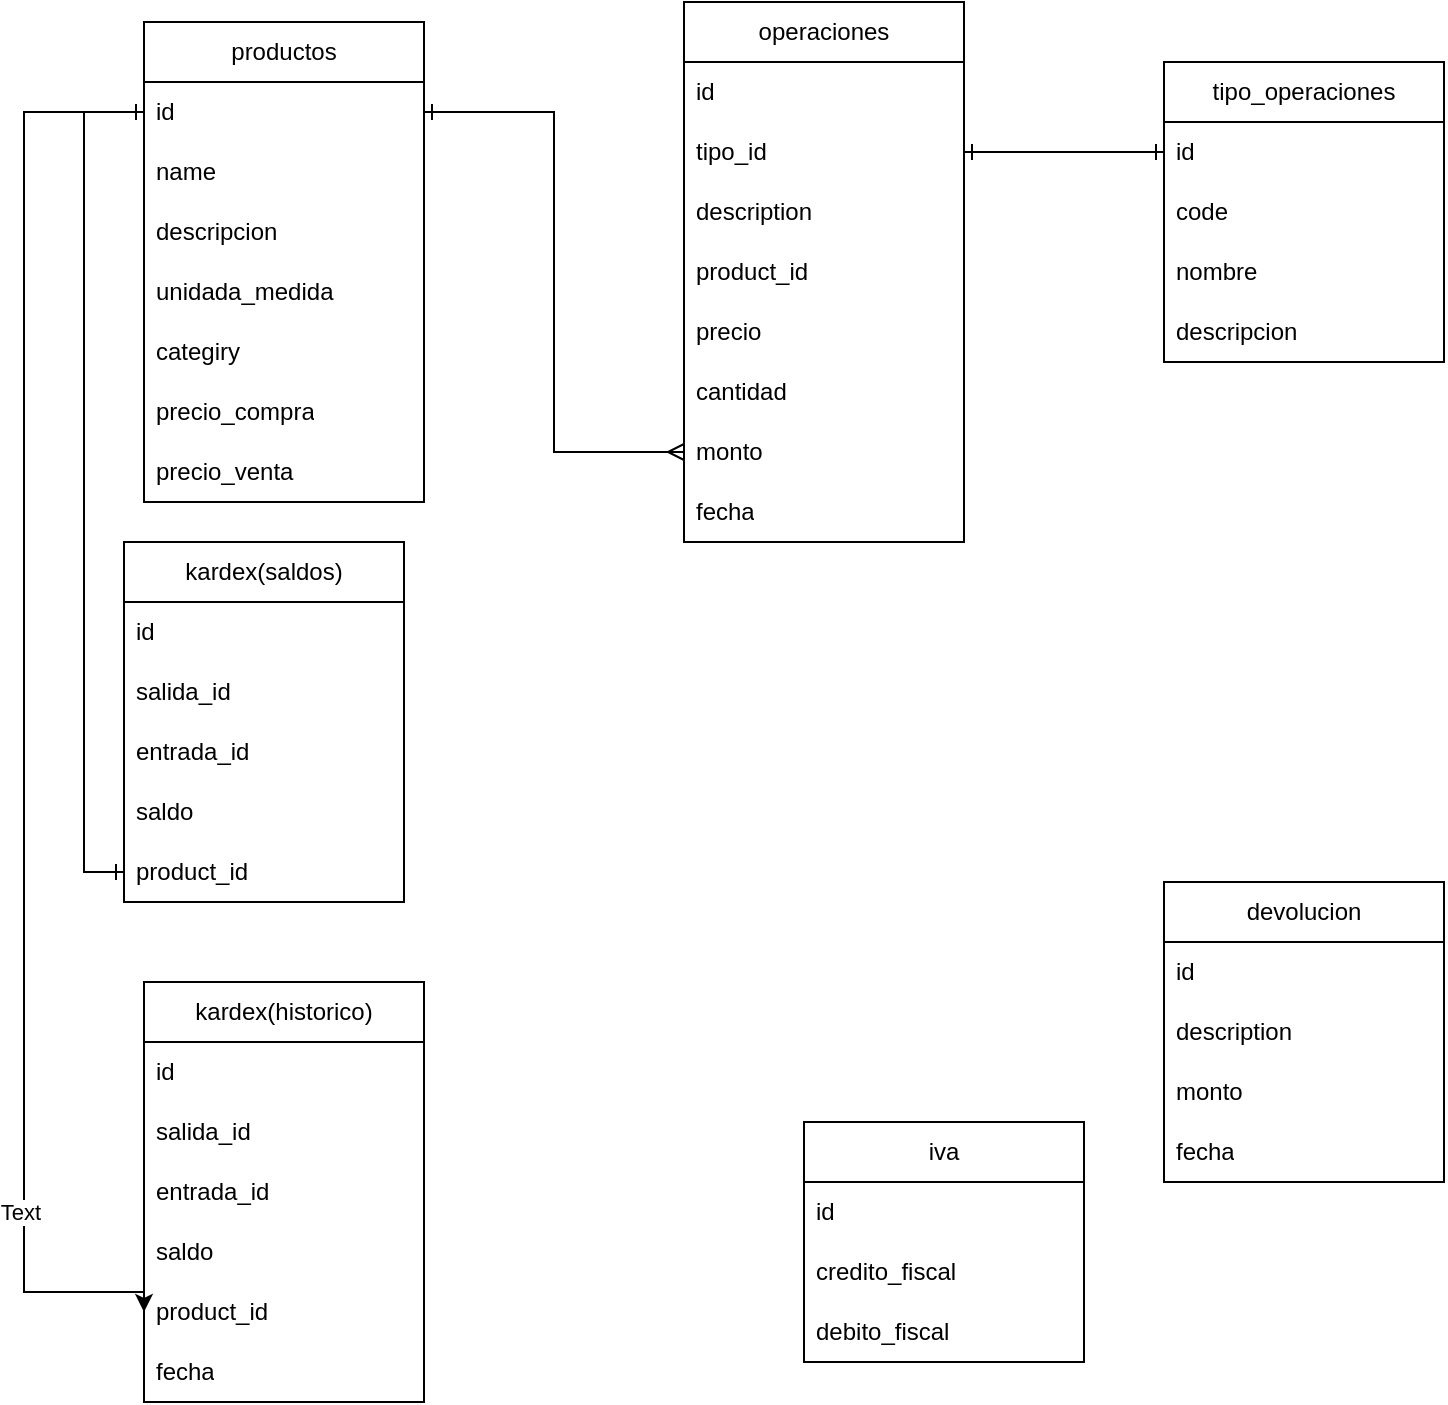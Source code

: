 <mxfile version="21.6.2" type="github">
  <diagram name="Página-1" id="OzHqC_37h07X0NTUWzOy">
    <mxGraphModel dx="875" dy="458" grid="1" gridSize="10" guides="1" tooltips="1" connect="1" arrows="1" fold="1" page="1" pageScale="1" pageWidth="827" pageHeight="1169" math="0" shadow="0">
      <root>
        <mxCell id="0" />
        <mxCell id="1" parent="0" />
        <mxCell id="4UV9uKUdeehPsNk5GP9F-1" value="productos" style="swimlane;fontStyle=0;childLayout=stackLayout;horizontal=1;startSize=30;horizontalStack=0;resizeParent=1;resizeParentMax=0;resizeLast=0;collapsible=1;marginBottom=0;whiteSpace=wrap;html=1;" parent="1" vertex="1">
          <mxGeometry x="130" y="120" width="140" height="240" as="geometry" />
        </mxCell>
        <mxCell id="4UV9uKUdeehPsNk5GP9F-2" value="id" style="text;strokeColor=none;fillColor=none;align=left;verticalAlign=middle;spacingLeft=4;spacingRight=4;overflow=hidden;points=[[0,0.5],[1,0.5]];portConstraint=eastwest;rotatable=0;whiteSpace=wrap;html=1;" parent="4UV9uKUdeehPsNk5GP9F-1" vertex="1">
          <mxGeometry y="30" width="140" height="30" as="geometry" />
        </mxCell>
        <mxCell id="4UV9uKUdeehPsNk5GP9F-3" value="name" style="text;strokeColor=none;fillColor=none;align=left;verticalAlign=middle;spacingLeft=4;spacingRight=4;overflow=hidden;points=[[0,0.5],[1,0.5]];portConstraint=eastwest;rotatable=0;whiteSpace=wrap;html=1;" parent="4UV9uKUdeehPsNk5GP9F-1" vertex="1">
          <mxGeometry y="60" width="140" height="30" as="geometry" />
        </mxCell>
        <mxCell id="4UV9uKUdeehPsNk5GP9F-4" value="descripcion" style="text;strokeColor=none;fillColor=none;align=left;verticalAlign=middle;spacingLeft=4;spacingRight=4;overflow=hidden;points=[[0,0.5],[1,0.5]];portConstraint=eastwest;rotatable=0;whiteSpace=wrap;html=1;" parent="4UV9uKUdeehPsNk5GP9F-1" vertex="1">
          <mxGeometry y="90" width="140" height="30" as="geometry" />
        </mxCell>
        <mxCell id="opginpAp5uXULNxP66XJ-15" value="unidada_medida" style="text;strokeColor=none;fillColor=none;align=left;verticalAlign=middle;spacingLeft=4;spacingRight=4;overflow=hidden;points=[[0,0.5],[1,0.5]];portConstraint=eastwest;rotatable=0;whiteSpace=wrap;html=1;" parent="4UV9uKUdeehPsNk5GP9F-1" vertex="1">
          <mxGeometry y="120" width="140" height="30" as="geometry" />
        </mxCell>
        <mxCell id="4UV9uKUdeehPsNk5GP9F-5" value="categiry" style="text;strokeColor=none;fillColor=none;align=left;verticalAlign=middle;spacingLeft=4;spacingRight=4;overflow=hidden;points=[[0,0.5],[1,0.5]];portConstraint=eastwest;rotatable=0;whiteSpace=wrap;html=1;" parent="4UV9uKUdeehPsNk5GP9F-1" vertex="1">
          <mxGeometry y="150" width="140" height="30" as="geometry" />
        </mxCell>
        <mxCell id="4UV9uKUdeehPsNk5GP9F-6" value="precio_compra" style="text;strokeColor=none;fillColor=none;align=left;verticalAlign=middle;spacingLeft=4;spacingRight=4;overflow=hidden;points=[[0,0.5],[1,0.5]];portConstraint=eastwest;rotatable=0;whiteSpace=wrap;html=1;" parent="4UV9uKUdeehPsNk5GP9F-1" vertex="1">
          <mxGeometry y="180" width="140" height="30" as="geometry" />
        </mxCell>
        <mxCell id="4UV9uKUdeehPsNk5GP9F-7" value="precio_venta" style="text;strokeColor=none;fillColor=none;align=left;verticalAlign=middle;spacingLeft=4;spacingRight=4;overflow=hidden;points=[[0,0.5],[1,0.5]];portConstraint=eastwest;rotatable=0;whiteSpace=wrap;html=1;" parent="4UV9uKUdeehPsNk5GP9F-1" vertex="1">
          <mxGeometry y="210" width="140" height="30" as="geometry" />
        </mxCell>
        <mxCell id="4UV9uKUdeehPsNk5GP9F-8" value="operaciones" style="swimlane;fontStyle=0;childLayout=stackLayout;horizontal=1;startSize=30;horizontalStack=0;resizeParent=1;resizeParentMax=0;resizeLast=0;collapsible=1;marginBottom=0;whiteSpace=wrap;html=1;" parent="1" vertex="1">
          <mxGeometry x="400" y="110" width="140" height="270" as="geometry" />
        </mxCell>
        <mxCell id="4UV9uKUdeehPsNk5GP9F-9" value="id" style="text;strokeColor=none;fillColor=none;align=left;verticalAlign=middle;spacingLeft=4;spacingRight=4;overflow=hidden;points=[[0,0.5],[1,0.5]];portConstraint=eastwest;rotatable=0;whiteSpace=wrap;html=1;" parent="4UV9uKUdeehPsNk5GP9F-8" vertex="1">
          <mxGeometry y="30" width="140" height="30" as="geometry" />
        </mxCell>
        <mxCell id="4UV9uKUdeehPsNk5GP9F-52" value="tipo_id" style="text;strokeColor=none;fillColor=none;align=left;verticalAlign=middle;spacingLeft=4;spacingRight=4;overflow=hidden;points=[[0,0.5],[1,0.5]];portConstraint=eastwest;rotatable=0;whiteSpace=wrap;html=1;" parent="4UV9uKUdeehPsNk5GP9F-8" vertex="1">
          <mxGeometry y="60" width="140" height="30" as="geometry" />
        </mxCell>
        <mxCell id="wHa6cKAS5-io1c66O8mi-1" value="description" style="text;strokeColor=none;fillColor=none;align=left;verticalAlign=middle;spacingLeft=4;spacingRight=4;overflow=hidden;points=[[0,0.5],[1,0.5]];portConstraint=eastwest;rotatable=0;whiteSpace=wrap;html=1;" parent="4UV9uKUdeehPsNk5GP9F-8" vertex="1">
          <mxGeometry y="90" width="140" height="30" as="geometry" />
        </mxCell>
        <mxCell id="2kwDikOH5PvglRXV9B4o-1" value="product_id" style="text;strokeColor=none;fillColor=none;align=left;verticalAlign=middle;spacingLeft=4;spacingRight=4;overflow=hidden;points=[[0,0.5],[1,0.5]];portConstraint=eastwest;rotatable=0;whiteSpace=wrap;html=1;" vertex="1" parent="4UV9uKUdeehPsNk5GP9F-8">
          <mxGeometry y="120" width="140" height="30" as="geometry" />
        </mxCell>
        <mxCell id="4UV9uKUdeehPsNk5GP9F-11" value="precio" style="text;strokeColor=none;fillColor=none;align=left;verticalAlign=middle;spacingLeft=4;spacingRight=4;overflow=hidden;points=[[0,0.5],[1,0.5]];portConstraint=eastwest;rotatable=0;whiteSpace=wrap;html=1;" parent="4UV9uKUdeehPsNk5GP9F-8" vertex="1">
          <mxGeometry y="150" width="140" height="30" as="geometry" />
        </mxCell>
        <mxCell id="4UV9uKUdeehPsNk5GP9F-22" value="cantidad" style="text;strokeColor=none;fillColor=none;align=left;verticalAlign=middle;spacingLeft=4;spacingRight=4;overflow=hidden;points=[[0,0.5],[1,0.5]];portConstraint=eastwest;rotatable=0;whiteSpace=wrap;html=1;" parent="4UV9uKUdeehPsNk5GP9F-8" vertex="1">
          <mxGeometry y="180" width="140" height="30" as="geometry" />
        </mxCell>
        <mxCell id="2kwDikOH5PvglRXV9B4o-2" value="monto" style="text;strokeColor=none;fillColor=none;align=left;verticalAlign=middle;spacingLeft=4;spacingRight=4;overflow=hidden;points=[[0,0.5],[1,0.5]];portConstraint=eastwest;rotatable=0;whiteSpace=wrap;html=1;" vertex="1" parent="4UV9uKUdeehPsNk5GP9F-8">
          <mxGeometry y="210" width="140" height="30" as="geometry" />
        </mxCell>
        <mxCell id="2kwDikOH5PvglRXV9B4o-5" value="fecha" style="text;strokeColor=none;fillColor=none;align=left;verticalAlign=middle;spacingLeft=4;spacingRight=4;overflow=hidden;points=[[0,0.5],[1,0.5]];portConstraint=eastwest;rotatable=0;whiteSpace=wrap;html=1;" vertex="1" parent="4UV9uKUdeehPsNk5GP9F-8">
          <mxGeometry y="240" width="140" height="30" as="geometry" />
        </mxCell>
        <mxCell id="4UV9uKUdeehPsNk5GP9F-24" value="kardex(saldos)" style="swimlane;fontStyle=0;childLayout=stackLayout;horizontal=1;startSize=30;horizontalStack=0;resizeParent=1;resizeParentMax=0;resizeLast=0;collapsible=1;marginBottom=0;whiteSpace=wrap;html=1;" parent="1" vertex="1">
          <mxGeometry x="120" y="380" width="140" height="180" as="geometry" />
        </mxCell>
        <mxCell id="4UV9uKUdeehPsNk5GP9F-25" value="id" style="text;strokeColor=none;fillColor=none;align=left;verticalAlign=middle;spacingLeft=4;spacingRight=4;overflow=hidden;points=[[0,0.5],[1,0.5]];portConstraint=eastwest;rotatable=0;whiteSpace=wrap;html=1;" parent="4UV9uKUdeehPsNk5GP9F-24" vertex="1">
          <mxGeometry y="30" width="140" height="30" as="geometry" />
        </mxCell>
        <mxCell id="4UV9uKUdeehPsNk5GP9F-26" value="salida_id" style="text;strokeColor=none;fillColor=none;align=left;verticalAlign=middle;spacingLeft=4;spacingRight=4;overflow=hidden;points=[[0,0.5],[1,0.5]];portConstraint=eastwest;rotatable=0;whiteSpace=wrap;html=1;" parent="4UV9uKUdeehPsNk5GP9F-24" vertex="1">
          <mxGeometry y="60" width="140" height="30" as="geometry" />
        </mxCell>
        <mxCell id="4UV9uKUdeehPsNk5GP9F-33" value="entrada_id" style="text;strokeColor=none;fillColor=none;align=left;verticalAlign=middle;spacingLeft=4;spacingRight=4;overflow=hidden;points=[[0,0.5],[1,0.5]];portConstraint=eastwest;rotatable=0;whiteSpace=wrap;html=1;" parent="4UV9uKUdeehPsNk5GP9F-24" vertex="1">
          <mxGeometry y="90" width="140" height="30" as="geometry" />
        </mxCell>
        <mxCell id="4UV9uKUdeehPsNk5GP9F-28" value="saldo" style="text;strokeColor=none;fillColor=none;align=left;verticalAlign=middle;spacingLeft=4;spacingRight=4;overflow=hidden;points=[[0,0.5],[1,0.5]];portConstraint=eastwest;rotatable=0;whiteSpace=wrap;html=1;" parent="4UV9uKUdeehPsNk5GP9F-24" vertex="1">
          <mxGeometry y="120" width="140" height="30" as="geometry" />
        </mxCell>
        <mxCell id="4UV9uKUdeehPsNk5GP9F-31" value="product_id" style="text;strokeColor=none;fillColor=none;align=left;verticalAlign=middle;spacingLeft=4;spacingRight=4;overflow=hidden;points=[[0,0.5],[1,0.5]];portConstraint=eastwest;rotatable=0;whiteSpace=wrap;html=1;" parent="4UV9uKUdeehPsNk5GP9F-24" vertex="1">
          <mxGeometry y="150" width="140" height="30" as="geometry" />
        </mxCell>
        <mxCell id="4UV9uKUdeehPsNk5GP9F-32" style="edgeStyle=orthogonalEdgeStyle;rounded=0;orthogonalLoop=1;jettySize=auto;html=1;entryX=0;entryY=0.5;entryDx=0;entryDy=0;startArrow=ERone;startFill=0;endArrow=ERone;endFill=0;" parent="1" source="4UV9uKUdeehPsNk5GP9F-2" target="4UV9uKUdeehPsNk5GP9F-31" edge="1">
          <mxGeometry relative="1" as="geometry" />
        </mxCell>
        <mxCell id="4UV9uKUdeehPsNk5GP9F-40" value="tipo_operaciones" style="swimlane;fontStyle=0;childLayout=stackLayout;horizontal=1;startSize=30;horizontalStack=0;resizeParent=1;resizeParentMax=0;resizeLast=0;collapsible=1;marginBottom=0;whiteSpace=wrap;html=1;" parent="1" vertex="1">
          <mxGeometry x="640" y="140" width="140" height="150" as="geometry" />
        </mxCell>
        <mxCell id="4UV9uKUdeehPsNk5GP9F-41" value="id" style="text;strokeColor=none;fillColor=none;align=left;verticalAlign=middle;spacingLeft=4;spacingRight=4;overflow=hidden;points=[[0,0.5],[1,0.5]];portConstraint=eastwest;rotatable=0;whiteSpace=wrap;html=1;" parent="4UV9uKUdeehPsNk5GP9F-40" vertex="1">
          <mxGeometry y="30" width="140" height="30" as="geometry" />
        </mxCell>
        <mxCell id="wHa6cKAS5-io1c66O8mi-3" value="code" style="text;strokeColor=none;fillColor=none;align=left;verticalAlign=middle;spacingLeft=4;spacingRight=4;overflow=hidden;points=[[0,0.5],[1,0.5]];portConstraint=eastwest;rotatable=0;whiteSpace=wrap;html=1;" parent="4UV9uKUdeehPsNk5GP9F-40" vertex="1">
          <mxGeometry y="60" width="140" height="30" as="geometry" />
        </mxCell>
        <mxCell id="4UV9uKUdeehPsNk5GP9F-42" value="nombre" style="text;strokeColor=none;fillColor=none;align=left;verticalAlign=middle;spacingLeft=4;spacingRight=4;overflow=hidden;points=[[0,0.5],[1,0.5]];portConstraint=eastwest;rotatable=0;whiteSpace=wrap;html=1;" parent="4UV9uKUdeehPsNk5GP9F-40" vertex="1">
          <mxGeometry y="90" width="140" height="30" as="geometry" />
        </mxCell>
        <mxCell id="4UV9uKUdeehPsNk5GP9F-43" value="descripcion" style="text;strokeColor=none;fillColor=none;align=left;verticalAlign=middle;spacingLeft=4;spacingRight=4;overflow=hidden;points=[[0,0.5],[1,0.5]];portConstraint=eastwest;rotatable=0;whiteSpace=wrap;html=1;" parent="4UV9uKUdeehPsNk5GP9F-40" vertex="1">
          <mxGeometry y="120" width="140" height="30" as="geometry" />
        </mxCell>
        <mxCell id="opginpAp5uXULNxP66XJ-1" value="kardex(historico)" style="swimlane;fontStyle=0;childLayout=stackLayout;horizontal=1;startSize=30;horizontalStack=0;resizeParent=1;resizeParentMax=0;resizeLast=0;collapsible=1;marginBottom=0;whiteSpace=wrap;html=1;" parent="1" vertex="1">
          <mxGeometry x="130" y="600" width="140" height="210" as="geometry" />
        </mxCell>
        <mxCell id="opginpAp5uXULNxP66XJ-2" value="id" style="text;strokeColor=none;fillColor=none;align=left;verticalAlign=middle;spacingLeft=4;spacingRight=4;overflow=hidden;points=[[0,0.5],[1,0.5]];portConstraint=eastwest;rotatable=0;whiteSpace=wrap;html=1;" parent="opginpAp5uXULNxP66XJ-1" vertex="1">
          <mxGeometry y="30" width="140" height="30" as="geometry" />
        </mxCell>
        <mxCell id="opginpAp5uXULNxP66XJ-3" value="salida_id" style="text;strokeColor=none;fillColor=none;align=left;verticalAlign=middle;spacingLeft=4;spacingRight=4;overflow=hidden;points=[[0,0.5],[1,0.5]];portConstraint=eastwest;rotatable=0;whiteSpace=wrap;html=1;" parent="opginpAp5uXULNxP66XJ-1" vertex="1">
          <mxGeometry y="60" width="140" height="30" as="geometry" />
        </mxCell>
        <mxCell id="opginpAp5uXULNxP66XJ-4" value="entrada_id" style="text;strokeColor=none;fillColor=none;align=left;verticalAlign=middle;spacingLeft=4;spacingRight=4;overflow=hidden;points=[[0,0.5],[1,0.5]];portConstraint=eastwest;rotatable=0;whiteSpace=wrap;html=1;" parent="opginpAp5uXULNxP66XJ-1" vertex="1">
          <mxGeometry y="90" width="140" height="30" as="geometry" />
        </mxCell>
        <mxCell id="opginpAp5uXULNxP66XJ-5" value="saldo" style="text;strokeColor=none;fillColor=none;align=left;verticalAlign=middle;spacingLeft=4;spacingRight=4;overflow=hidden;points=[[0,0.5],[1,0.5]];portConstraint=eastwest;rotatable=0;whiteSpace=wrap;html=1;" parent="opginpAp5uXULNxP66XJ-1" vertex="1">
          <mxGeometry y="120" width="140" height="30" as="geometry" />
        </mxCell>
        <mxCell id="opginpAp5uXULNxP66XJ-6" value="product_id" style="text;strokeColor=none;fillColor=none;align=left;verticalAlign=middle;spacingLeft=4;spacingRight=4;overflow=hidden;points=[[0,0.5],[1,0.5]];portConstraint=eastwest;rotatable=0;whiteSpace=wrap;html=1;" parent="opginpAp5uXULNxP66XJ-1" vertex="1">
          <mxGeometry y="150" width="140" height="30" as="geometry" />
        </mxCell>
        <mxCell id="opginpAp5uXULNxP66XJ-11" value="fecha" style="text;strokeColor=none;fillColor=none;align=left;verticalAlign=middle;spacingLeft=4;spacingRight=4;overflow=hidden;points=[[0,0.5],[1,0.5]];portConstraint=eastwest;rotatable=0;whiteSpace=wrap;html=1;" parent="opginpAp5uXULNxP66XJ-1" vertex="1">
          <mxGeometry y="180" width="140" height="30" as="geometry" />
        </mxCell>
        <mxCell id="opginpAp5uXULNxP66XJ-12" style="edgeStyle=orthogonalEdgeStyle;rounded=0;orthogonalLoop=1;jettySize=auto;html=1;entryX=0;entryY=0.5;entryDx=0;entryDy=0;" parent="1" source="4UV9uKUdeehPsNk5GP9F-2" target="opginpAp5uXULNxP66XJ-6" edge="1">
          <mxGeometry relative="1" as="geometry">
            <Array as="points">
              <mxPoint x="70" y="165" />
              <mxPoint x="70" y="755" />
              <mxPoint x="130" y="755" />
            </Array>
          </mxGeometry>
        </mxCell>
        <mxCell id="opginpAp5uXULNxP66XJ-13" value="Text" style="edgeLabel;html=1;align=center;verticalAlign=middle;resizable=0;points=[];" parent="opginpAp5uXULNxP66XJ-12" vertex="1" connectable="0">
          <mxGeometry x="0.694" y="-2" relative="1" as="geometry">
            <mxPoint as="offset" />
          </mxGeometry>
        </mxCell>
        <mxCell id="opginpAp5uXULNxP66XJ-16" value="iva" style="swimlane;fontStyle=0;childLayout=stackLayout;horizontal=1;startSize=30;horizontalStack=0;resizeParent=1;resizeParentMax=0;resizeLast=0;collapsible=1;marginBottom=0;whiteSpace=wrap;html=1;" parent="1" vertex="1">
          <mxGeometry x="460" y="670" width="140" height="120" as="geometry" />
        </mxCell>
        <mxCell id="opginpAp5uXULNxP66XJ-17" value="id" style="text;strokeColor=none;fillColor=none;align=left;verticalAlign=middle;spacingLeft=4;spacingRight=4;overflow=hidden;points=[[0,0.5],[1,0.5]];portConstraint=eastwest;rotatable=0;whiteSpace=wrap;html=1;" parent="opginpAp5uXULNxP66XJ-16" vertex="1">
          <mxGeometry y="30" width="140" height="30" as="geometry" />
        </mxCell>
        <mxCell id="opginpAp5uXULNxP66XJ-18" value="credito_fiscal" style="text;strokeColor=none;fillColor=none;align=left;verticalAlign=middle;spacingLeft=4;spacingRight=4;overflow=hidden;points=[[0,0.5],[1,0.5]];portConstraint=eastwest;rotatable=0;whiteSpace=wrap;html=1;" parent="opginpAp5uXULNxP66XJ-16" vertex="1">
          <mxGeometry y="60" width="140" height="30" as="geometry" />
        </mxCell>
        <mxCell id="opginpAp5uXULNxP66XJ-19" value="debito_fiscal" style="text;strokeColor=none;fillColor=none;align=left;verticalAlign=middle;spacingLeft=4;spacingRight=4;overflow=hidden;points=[[0,0.5],[1,0.5]];portConstraint=eastwest;rotatable=0;whiteSpace=wrap;html=1;" parent="opginpAp5uXULNxP66XJ-16" vertex="1">
          <mxGeometry y="90" width="140" height="30" as="geometry" />
        </mxCell>
        <mxCell id="opginpAp5uXULNxP66XJ-23" value="devolucion" style="swimlane;fontStyle=0;childLayout=stackLayout;horizontal=1;startSize=30;horizontalStack=0;resizeParent=1;resizeParentMax=0;resizeLast=0;collapsible=1;marginBottom=0;whiteSpace=wrap;html=1;" parent="1" vertex="1">
          <mxGeometry x="640" y="550" width="140" height="150" as="geometry" />
        </mxCell>
        <mxCell id="opginpAp5uXULNxP66XJ-24" value="id" style="text;strokeColor=none;fillColor=none;align=left;verticalAlign=middle;spacingLeft=4;spacingRight=4;overflow=hidden;points=[[0,0.5],[1,0.5]];portConstraint=eastwest;rotatable=0;whiteSpace=wrap;html=1;" parent="opginpAp5uXULNxP66XJ-23" vertex="1">
          <mxGeometry y="30" width="140" height="30" as="geometry" />
        </mxCell>
        <mxCell id="opginpAp5uXULNxP66XJ-25" value="description" style="text;strokeColor=none;fillColor=none;align=left;verticalAlign=middle;spacingLeft=4;spacingRight=4;overflow=hidden;points=[[0,0.5],[1,0.5]];portConstraint=eastwest;rotatable=0;whiteSpace=wrap;html=1;" parent="opginpAp5uXULNxP66XJ-23" vertex="1">
          <mxGeometry y="60" width="140" height="30" as="geometry" />
        </mxCell>
        <mxCell id="opginpAp5uXULNxP66XJ-26" value="monto" style="text;strokeColor=none;fillColor=none;align=left;verticalAlign=middle;spacingLeft=4;spacingRight=4;overflow=hidden;points=[[0,0.5],[1,0.5]];portConstraint=eastwest;rotatable=0;whiteSpace=wrap;html=1;" parent="opginpAp5uXULNxP66XJ-23" vertex="1">
          <mxGeometry y="90" width="140" height="30" as="geometry" />
        </mxCell>
        <mxCell id="opginpAp5uXULNxP66XJ-27" value="fecha" style="text;strokeColor=none;fillColor=none;align=left;verticalAlign=middle;spacingLeft=4;spacingRight=4;overflow=hidden;points=[[0,0.5],[1,0.5]];portConstraint=eastwest;rotatable=0;whiteSpace=wrap;html=1;" parent="opginpAp5uXULNxP66XJ-23" vertex="1">
          <mxGeometry y="120" width="140" height="30" as="geometry" />
        </mxCell>
        <mxCell id="wHa6cKAS5-io1c66O8mi-2" style="edgeStyle=orthogonalEdgeStyle;rounded=0;orthogonalLoop=1;jettySize=auto;html=1;entryX=0;entryY=0.5;entryDx=0;entryDy=0;startArrow=ERone;startFill=0;endArrow=ERone;endFill=0;" parent="1" source="4UV9uKUdeehPsNk5GP9F-52" target="4UV9uKUdeehPsNk5GP9F-41" edge="1">
          <mxGeometry relative="1" as="geometry" />
        </mxCell>
        <mxCell id="2kwDikOH5PvglRXV9B4o-3" style="edgeStyle=orthogonalEdgeStyle;rounded=0;orthogonalLoop=1;jettySize=auto;html=1;entryX=0;entryY=0.5;entryDx=0;entryDy=0;startArrow=ERone;startFill=0;endArrow=ERmany;endFill=0;" edge="1" parent="1" source="4UV9uKUdeehPsNk5GP9F-2" target="2kwDikOH5PvglRXV9B4o-2">
          <mxGeometry relative="1" as="geometry" />
        </mxCell>
      </root>
    </mxGraphModel>
  </diagram>
</mxfile>
